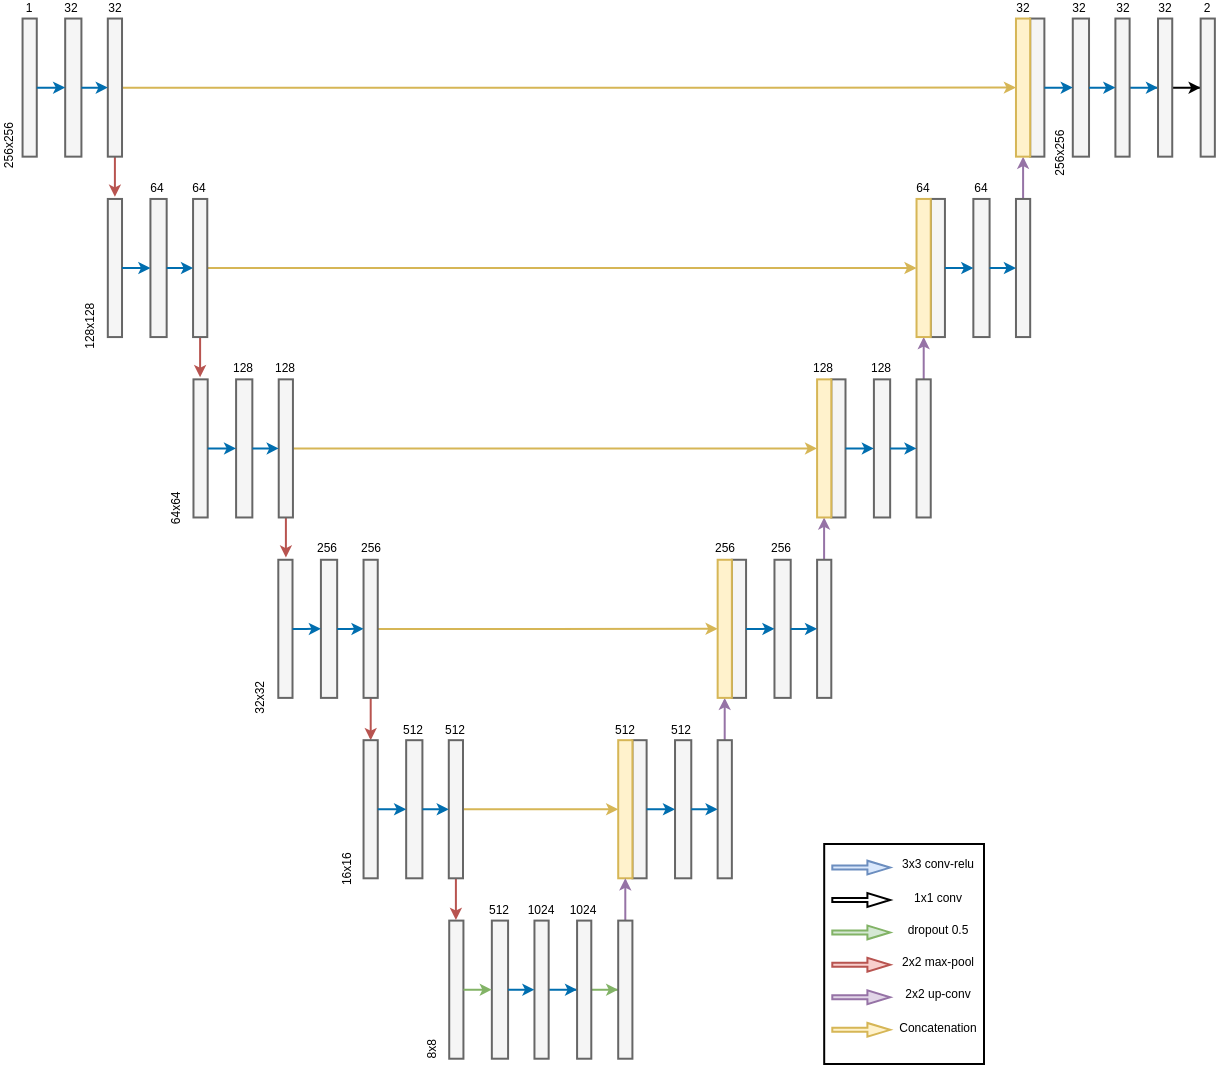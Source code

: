 <mxfile version="16.2.2" type="device"><diagram id="p-GMptD0yD2DCWXto8iL" name="Page-1"><mxGraphModel dx="813" dy="446" grid="1" gridSize="10" guides="1" tooltips="1" connect="1" arrows="1" fold="1" page="1" pageScale="1" pageWidth="827" pageHeight="583" math="0" shadow="0"><root><mxCell id="0"/><mxCell id="1" parent="0"/><mxCell id="hl6rUc5tk5ZG-63amQmD-254" value="" style="rounded=0;whiteSpace=wrap;html=1;fontSize=6;strokeWidth=1;" vertex="1" parent="1"><mxGeometry x="430.1" y="430" width="79.9" height="110" as="geometry"/></mxCell><mxCell id="hl6rUc5tk5ZG-63amQmD-142" style="edgeStyle=orthogonalEdgeStyle;rounded=0;orthogonalLoop=1;jettySize=auto;html=1;endSize=3;strokeWidth=1;fillColor=#f8cecc;strokeColor=#b85450;" edge="1" parent="1" source="hl6rUc5tk5ZG-63amQmD-33"><mxGeometry relative="1" as="geometry"><mxPoint x="75.455" y="107" as="targetPoint"/></mxGeometry></mxCell><mxCell id="hl6rUc5tk5ZG-63amQmD-143" style="edgeStyle=orthogonalEdgeStyle;rounded=0;orthogonalLoop=1;jettySize=auto;html=1;endSize=3;strokeWidth=1;fillColor=#f8cecc;strokeColor=#b85450;" edge="1" parent="1" source="hl6rUc5tk5ZG-63amQmD-18"><mxGeometry relative="1" as="geometry"><mxPoint x="118.08" y="197" as="targetPoint"/></mxGeometry></mxCell><mxCell id="hl6rUc5tk5ZG-63amQmD-144" style="edgeStyle=orthogonalEdgeStyle;rounded=0;orthogonalLoop=1;jettySize=auto;html=1;endSize=3;strokeWidth=1;fillColor=#f8cecc;strokeColor=#b85450;" edge="1" parent="1" source="hl6rUc5tk5ZG-63amQmD-46"><mxGeometry relative="1" as="geometry"><mxPoint x="160.916" y="287" as="targetPoint"/></mxGeometry></mxCell><mxCell id="hl6rUc5tk5ZG-63amQmD-43" value="" style="rounded=0;whiteSpace=wrap;html=1;fillColor=#f5f5f5;strokeColor=#666666;fontColor=#333333;" vertex="1" parent="1"><mxGeometry x="114.742" y="197.681" width="7.104" height="69.059" as="geometry"/></mxCell><mxCell id="hl6rUc5tk5ZG-63amQmD-44" value="" style="rounded=0;whiteSpace=wrap;html=1;fillColor=#f5f5f5;strokeColor=#666666;fontColor=#333333;" vertex="1" parent="1"><mxGeometry x="136.052" y="197.683" width="8.12" height="69.056" as="geometry"/></mxCell><mxCell id="hl6rUc5tk5ZG-63amQmD-45" style="edgeStyle=orthogonalEdgeStyle;rounded=0;orthogonalLoop=1;jettySize=auto;html=1;entryX=0;entryY=0.5;entryDx=0;entryDy=0;strokeWidth=1;endSize=3;fillColor=#1ba1e2;strokeColor=#006EAF;" edge="1" parent="1" source="hl6rUc5tk5ZG-63amQmD-43" target="hl6rUc5tk5ZG-63amQmD-44"><mxGeometry relative="1" as="geometry"><Array as="points"><mxPoint x="128.645" y="232.045"/><mxPoint x="128.645" y="232.045"/></Array></mxGeometry></mxCell><mxCell id="hl6rUc5tk5ZG-63amQmD-209" style="edgeStyle=orthogonalEdgeStyle;rounded=0;orthogonalLoop=1;jettySize=auto;html=1;entryX=0;entryY=0.5;entryDx=0;entryDy=0;fontSize=6;endSize=3;strokeWidth=1;fillColor=#fff2cc;strokeColor=#d6b656;" edge="1" parent="1" source="hl6rUc5tk5ZG-63amQmD-46" target="hl6rUc5tk5ZG-63amQmD-197"><mxGeometry relative="1" as="geometry"/></mxCell><mxCell id="hl6rUc5tk5ZG-63amQmD-46" value="" style="rounded=0;whiteSpace=wrap;html=1;fillColor=#f5f5f5;strokeColor=#666666;fontColor=#333333;" vertex="1" parent="1"><mxGeometry x="157.364" y="197.681" width="7.104" height="69.059" as="geometry"/></mxCell><mxCell id="hl6rUc5tk5ZG-63amQmD-47" style="edgeStyle=orthogonalEdgeStyle;rounded=0;orthogonalLoop=1;jettySize=auto;html=1;entryX=0;entryY=0.5;entryDx=0;entryDy=0;strokeWidth=1;endSize=3;fillColor=#1ba1e2;strokeColor=#006EAF;" edge="1" parent="1" source="hl6rUc5tk5ZG-63amQmD-44" target="hl6rUc5tk5ZG-63amQmD-46"><mxGeometry relative="1" as="geometry"><Array as="points"><mxPoint x="150.565" y="232.045"/><mxPoint x="150.565" y="232.045"/></Array></mxGeometry></mxCell><mxCell id="hl6rUc5tk5ZG-63amQmD-48" value="128" style="text;html=1;strokeColor=none;fillColor=none;align=center;verticalAlign=middle;whiteSpace=wrap;rounded=0;opacity=10;fontSize=6;" vertex="1" parent="1"><mxGeometry x="128.949" y="190.411" width="21.311" height="3.635" as="geometry"/></mxCell><mxCell id="hl6rUc5tk5ZG-63amQmD-49" value="128" style="text;html=1;strokeColor=none;fillColor=none;align=center;verticalAlign=middle;whiteSpace=wrap;rounded=0;opacity=10;fontSize=6;" vertex="1" parent="1"><mxGeometry x="150.261" y="190.411" width="21.311" height="3.635" as="geometry"/></mxCell><mxCell id="hl6rUc5tk5ZG-63amQmD-52" value="64x64" style="text;html=1;strokeColor=none;fillColor=none;align=center;verticalAlign=middle;whiteSpace=wrap;rounded=0;opacity=10;rotation=-90;fontSize=6;" vertex="1" parent="1"><mxGeometry x="95.46" y="257.653" width="21.311" height="7.269" as="geometry"/></mxCell><mxCell id="hl6rUc5tk5ZG-63amQmD-130" value="" style="rounded=0;whiteSpace=wrap;html=1;fillColor=#f5f5f5;strokeColor=#666666;fontColor=#333333;" vertex="1" parent="1"><mxGeometry x="242.61" y="468.298" width="7.104" height="69.059" as="geometry"/></mxCell><mxCell id="hl6rUc5tk5ZG-63amQmD-131" value="" style="rounded=0;whiteSpace=wrap;html=1;fillColor=#f5f5f5;strokeColor=#666666;fontColor=#333333;" vertex="1" parent="1"><mxGeometry x="263.92" y="468.301" width="8.12" height="69.056" as="geometry"/></mxCell><mxCell id="hl6rUc5tk5ZG-63amQmD-132" style="edgeStyle=orthogonalEdgeStyle;rounded=0;orthogonalLoop=1;jettySize=auto;html=1;entryX=0;entryY=0.5;entryDx=0;entryDy=0;strokeWidth=1;endSize=3;fillColor=#d5e8d4;strokeColor=#82b366;" edge="1" source="hl6rUc5tk5ZG-63amQmD-130" target="hl6rUc5tk5ZG-63amQmD-131" parent="1"><mxGeometry relative="1" as="geometry"><Array as="points"><mxPoint x="256.513" y="502.662"/><mxPoint x="256.513" y="502.662"/></Array></mxGeometry></mxCell><mxCell id="hl6rUc5tk5ZG-63amQmD-176" style="edgeStyle=orthogonalEdgeStyle;rounded=0;orthogonalLoop=1;jettySize=auto;html=1;fontSize=6;endSize=3;strokeWidth=1;fillColor=#1ba1e2;strokeColor=#006EAF;" edge="1" parent="1" source="hl6rUc5tk5ZG-63amQmD-133" target="hl6rUc5tk5ZG-63amQmD-150"><mxGeometry relative="1" as="geometry"/></mxCell><mxCell id="hl6rUc5tk5ZG-63amQmD-133" value="" style="rounded=0;whiteSpace=wrap;html=1;fillColor=#f5f5f5;strokeColor=#666666;fontColor=#333333;" vertex="1" parent="1"><mxGeometry x="285.232" y="468.298" width="7.104" height="69.059" as="geometry"/></mxCell><mxCell id="hl6rUc5tk5ZG-63amQmD-134" style="edgeStyle=orthogonalEdgeStyle;rounded=0;orthogonalLoop=1;jettySize=auto;html=1;entryX=0;entryY=0.5;entryDx=0;entryDy=0;strokeWidth=1;endSize=3;fillColor=#1ba1e2;strokeColor=#006EAF;" edge="1" source="hl6rUc5tk5ZG-63amQmD-131" target="hl6rUc5tk5ZG-63amQmD-133" parent="1"><mxGeometry relative="1" as="geometry"><Array as="points"><mxPoint x="278.433" y="502.662"/><mxPoint x="278.433" y="502.662"/></Array></mxGeometry></mxCell><mxCell id="hl6rUc5tk5ZG-63amQmD-135" value="512" style="text;html=1;strokeColor=none;fillColor=none;align=center;verticalAlign=middle;whiteSpace=wrap;rounded=0;opacity=10;fontSize=6;" vertex="1" parent="1"><mxGeometry x="256.817" y="461.029" width="21.311" height="3.635" as="geometry"/></mxCell><mxCell id="hl6rUc5tk5ZG-63amQmD-136" value="1024" style="text;html=1;strokeColor=none;fillColor=none;align=center;verticalAlign=middle;whiteSpace=wrap;rounded=0;opacity=10;fontSize=6;" vertex="1" parent="1"><mxGeometry x="278.129" y="461.029" width="21.311" height="3.635" as="geometry"/></mxCell><mxCell id="hl6rUc5tk5ZG-63amQmD-139" value="8x8" style="text;html=1;strokeColor=none;fillColor=none;align=center;verticalAlign=middle;whiteSpace=wrap;rounded=0;opacity=10;rotation=-90;fontSize=6;" vertex="1" parent="1"><mxGeometry x="223.328" y="528.27" width="21.311" height="7.269" as="geometry"/></mxCell><mxCell id="hl6rUc5tk5ZG-63amQmD-145" style="edgeStyle=orthogonalEdgeStyle;rounded=0;orthogonalLoop=1;jettySize=auto;html=1;endSize=3;strokeWidth=1;fillColor=#f8cecc;strokeColor=#b85450;" edge="1" parent="1" source="hl6rUc5tk5ZG-63amQmD-122" target="hl6rUc5tk5ZG-63amQmD-108"><mxGeometry relative="1" as="geometry"/></mxCell><mxCell id="hl6rUc5tk5ZG-63amQmD-146" style="edgeStyle=orthogonalEdgeStyle;rounded=0;orthogonalLoop=1;jettySize=auto;html=1;entryX=0.5;entryY=0;entryDx=0;entryDy=0;endSize=3;strokeWidth=1;fillColor=#f8cecc;strokeColor=#b85450;" edge="1" parent="1" source="hl6rUc5tk5ZG-63amQmD-111" target="hl6rUc5tk5ZG-63amQmD-130"><mxGeometry relative="1" as="geometry"><Array as="points"><mxPoint x="245.87" y="468"/><mxPoint x="245.87" y="468"/></Array></mxGeometry></mxCell><mxCell id="hl6rUc5tk5ZG-63amQmD-108" value="" style="rounded=0;whiteSpace=wrap;html=1;fillColor=#f5f5f5;strokeColor=#666666;fontColor=#333333;" vertex="1" parent="1"><mxGeometry x="199.774" y="378.092" width="7.104" height="69.059" as="geometry"/></mxCell><mxCell id="hl6rUc5tk5ZG-63amQmD-109" value="" style="rounded=0;whiteSpace=wrap;html=1;fillColor=#f5f5f5;strokeColor=#666666;fontColor=#333333;" vertex="1" parent="1"><mxGeometry x="221.084" y="378.095" width="8.12" height="69.056" as="geometry"/></mxCell><mxCell id="hl6rUc5tk5ZG-63amQmD-110" style="edgeStyle=orthogonalEdgeStyle;rounded=0;orthogonalLoop=1;jettySize=auto;html=1;entryX=0;entryY=0.5;entryDx=0;entryDy=0;strokeWidth=1;endSize=3;fillColor=#1ba1e2;strokeColor=#006EAF;" edge="1" parent="1" source="hl6rUc5tk5ZG-63amQmD-108" target="hl6rUc5tk5ZG-63amQmD-109"><mxGeometry relative="1" as="geometry"><Array as="points"><mxPoint x="213.677" y="412.456"/><mxPoint x="213.677" y="412.456"/></Array></mxGeometry></mxCell><mxCell id="hl6rUc5tk5ZG-63amQmD-211" style="edgeStyle=orthogonalEdgeStyle;rounded=0;orthogonalLoop=1;jettySize=auto;html=1;entryX=0;entryY=0.5;entryDx=0;entryDy=0;fontSize=6;endSize=3;strokeWidth=1;fillColor=#fff2cc;strokeColor=#d6b656;" edge="1" parent="1" source="hl6rUc5tk5ZG-63amQmD-111" target="hl6rUc5tk5ZG-63amQmD-164"><mxGeometry relative="1" as="geometry"/></mxCell><mxCell id="hl6rUc5tk5ZG-63amQmD-111" value="" style="rounded=0;whiteSpace=wrap;html=1;fillColor=#f5f5f5;strokeColor=#666666;fontColor=#333333;" vertex="1" parent="1"><mxGeometry x="242.397" y="378.092" width="7.104" height="69.059" as="geometry"/></mxCell><mxCell id="hl6rUc5tk5ZG-63amQmD-112" style="edgeStyle=orthogonalEdgeStyle;rounded=0;orthogonalLoop=1;jettySize=auto;html=1;entryX=0;entryY=0.5;entryDx=0;entryDy=0;strokeWidth=1;endSize=3;fillColor=#1ba1e2;strokeColor=#006EAF;" edge="1" parent="1" source="hl6rUc5tk5ZG-63amQmD-109" target="hl6rUc5tk5ZG-63amQmD-111"><mxGeometry relative="1" as="geometry"><Array as="points"><mxPoint x="235.597" y="412.456"/><mxPoint x="235.597" y="412.456"/></Array></mxGeometry></mxCell><mxCell id="hl6rUc5tk5ZG-63amQmD-113" value="512" style="text;html=1;strokeColor=none;fillColor=none;align=center;verticalAlign=middle;whiteSpace=wrap;rounded=0;opacity=10;fontSize=6;" vertex="1" parent="1"><mxGeometry x="213.982" y="370.823" width="21.311" height="3.635" as="geometry"/></mxCell><mxCell id="hl6rUc5tk5ZG-63amQmD-114" value="512" style="text;html=1;strokeColor=none;fillColor=none;align=center;verticalAlign=middle;whiteSpace=wrap;rounded=0;opacity=10;fontSize=6;" vertex="1" parent="1"><mxGeometry x="235.293" y="370.823" width="21.311" height="3.635" as="geometry"/></mxCell><mxCell id="hl6rUc5tk5ZG-63amQmD-117" value="16x16" style="text;html=1;strokeColor=none;fillColor=none;align=center;verticalAlign=middle;whiteSpace=wrap;rounded=0;opacity=10;rotation=-90;fontSize=6;" vertex="1" parent="1"><mxGeometry x="180.492" y="438.064" width="21.311" height="7.269" as="geometry"/></mxCell><mxCell id="hl6rUc5tk5ZG-63amQmD-15" value="" style="rounded=0;whiteSpace=wrap;html=1;fillColor=#f5f5f5;strokeColor=#666666;fontColor=#333333;" vertex="1" parent="1"><mxGeometry x="71.906" y="107.475" width="7.104" height="69.059" as="geometry"/></mxCell><mxCell id="hl6rUc5tk5ZG-63amQmD-17" value="" style="rounded=0;whiteSpace=wrap;html=1;fillColor=#f5f5f5;strokeColor=#666666;fontColor=#333333;" vertex="1" parent="1"><mxGeometry x="93.216" y="107.478" width="8.12" height="69.056" as="geometry"/></mxCell><mxCell id="hl6rUc5tk5ZG-63amQmD-14" style="edgeStyle=orthogonalEdgeStyle;rounded=0;orthogonalLoop=1;jettySize=auto;html=1;entryX=0;entryY=0.5;entryDx=0;entryDy=0;strokeWidth=1;endSize=3;fillColor=#1ba1e2;strokeColor=#006EAF;" edge="1" parent="1" source="hl6rUc5tk5ZG-63amQmD-15" target="hl6rUc5tk5ZG-63amQmD-17"><mxGeometry relative="1" as="geometry"><Array as="points"><mxPoint x="85.809" y="141.839"/><mxPoint x="85.809" y="141.839"/></Array></mxGeometry></mxCell><mxCell id="hl6rUc5tk5ZG-63amQmD-212" style="edgeStyle=orthogonalEdgeStyle;rounded=0;orthogonalLoop=1;jettySize=auto;html=1;entryX=0;entryY=0.5;entryDx=0;entryDy=0;fontSize=6;endSize=3;strokeWidth=1;fillColor=#fff2cc;strokeColor=#d6b656;" edge="1" parent="1" source="hl6rUc5tk5ZG-63amQmD-18" target="hl6rUc5tk5ZG-63amQmD-207"><mxGeometry relative="1" as="geometry"/></mxCell><mxCell id="hl6rUc5tk5ZG-63amQmD-18" value="" style="rounded=0;whiteSpace=wrap;html=1;fillColor=#f5f5f5;strokeColor=#666666;fontColor=#333333;" vertex="1" parent="1"><mxGeometry x="114.529" y="107.475" width="7.104" height="69.059" as="geometry"/></mxCell><mxCell id="hl6rUc5tk5ZG-63amQmD-16" style="edgeStyle=orthogonalEdgeStyle;rounded=0;orthogonalLoop=1;jettySize=auto;html=1;entryX=0;entryY=0.5;entryDx=0;entryDy=0;strokeWidth=1;endSize=3;fillColor=#1ba1e2;strokeColor=#006EAF;" edge="1" parent="1" source="hl6rUc5tk5ZG-63amQmD-17" target="hl6rUc5tk5ZG-63amQmD-18"><mxGeometry relative="1" as="geometry"><Array as="points"><mxPoint x="107.729" y="141.839"/><mxPoint x="107.729" y="141.839"/></Array></mxGeometry></mxCell><mxCell id="hl6rUc5tk5ZG-63amQmD-20" value="64" style="text;html=1;strokeColor=none;fillColor=none;align=center;verticalAlign=middle;whiteSpace=wrap;rounded=0;opacity=10;fontSize=6;" vertex="1" parent="1"><mxGeometry x="86.113" y="100.206" width="21.311" height="3.635" as="geometry"/></mxCell><mxCell id="hl6rUc5tk5ZG-63amQmD-21" value="64" style="text;html=1;strokeColor=none;fillColor=none;align=center;verticalAlign=middle;whiteSpace=wrap;rounded=0;opacity=10;fontSize=6;" vertex="1" parent="1"><mxGeometry x="107.425" y="100.206" width="21.311" height="3.635" as="geometry"/></mxCell><mxCell id="hl6rUc5tk5ZG-63amQmD-27" value="128x128" style="text;html=1;strokeColor=none;fillColor=none;align=center;verticalAlign=middle;whiteSpace=wrap;rounded=0;opacity=10;rotation=-90;fontSize=6;" vertex="1" parent="1"><mxGeometry x="52.624" y="167.447" width="21.311" height="7.269" as="geometry"/></mxCell><mxCell id="hl6rUc5tk5ZG-63amQmD-30" value="" style="rounded=0;whiteSpace=wrap;html=1;fillColor=#f5f5f5;strokeColor=#666666;fontColor=#333333;" vertex="1" parent="1"><mxGeometry x="29.28" y="17.269" width="7.104" height="69.059" as="geometry"/></mxCell><mxCell id="hl6rUc5tk5ZG-63amQmD-31" value="" style="rounded=0;whiteSpace=wrap;html=1;fillColor=#f5f5f5;strokeColor=#666666;fontColor=#333333;" vertex="1" parent="1"><mxGeometry x="50.591" y="17.272" width="8.12" height="69.056" as="geometry"/></mxCell><mxCell id="hl6rUc5tk5ZG-63amQmD-32" style="edgeStyle=orthogonalEdgeStyle;rounded=0;orthogonalLoop=1;jettySize=auto;html=1;entryX=0;entryY=0.5;entryDx=0;entryDy=0;strokeWidth=1;endSize=3;fillColor=#1ba1e2;strokeColor=#006EAF;" edge="1" parent="1" source="hl6rUc5tk5ZG-63amQmD-30" target="hl6rUc5tk5ZG-63amQmD-31"><mxGeometry relative="1" as="geometry"><Array as="points"><mxPoint x="43.183" y="51.633"/><mxPoint x="43.183" y="51.633"/></Array></mxGeometry></mxCell><mxCell id="hl6rUc5tk5ZG-63amQmD-237" style="edgeStyle=orthogonalEdgeStyle;rounded=0;orthogonalLoop=1;jettySize=auto;html=1;entryX=0;entryY=0.5;entryDx=0;entryDy=0;fontSize=6;endSize=3;strokeWidth=1;fillColor=#fff2cc;strokeColor=#d6b656;" edge="1" parent="1" source="hl6rUc5tk5ZG-63amQmD-33" target="hl6rUc5tk5ZG-63amQmD-221"><mxGeometry relative="1" as="geometry"/></mxCell><mxCell id="hl6rUc5tk5ZG-63amQmD-33" value="" style="rounded=0;whiteSpace=wrap;html=1;fillColor=#f5f5f5;strokeColor=#666666;fontColor=#333333;" vertex="1" parent="1"><mxGeometry x="71.903" y="17.269" width="7.104" height="69.059" as="geometry"/></mxCell><mxCell id="hl6rUc5tk5ZG-63amQmD-34" style="edgeStyle=orthogonalEdgeStyle;rounded=0;orthogonalLoop=1;jettySize=auto;html=1;entryX=0;entryY=0.5;entryDx=0;entryDy=0;strokeWidth=1;endSize=3;fillColor=#1ba1e2;strokeColor=#006EAF;" edge="1" parent="1" source="hl6rUc5tk5ZG-63amQmD-31" target="hl6rUc5tk5ZG-63amQmD-33"><mxGeometry relative="1" as="geometry"><Array as="points"><mxPoint x="65.104" y="51.633"/><mxPoint x="65.104" y="51.633"/></Array></mxGeometry></mxCell><mxCell id="hl6rUc5tk5ZG-63amQmD-35" value="1" style="text;html=1;strokeColor=none;fillColor=none;align=center;verticalAlign=middle;whiteSpace=wrap;rounded=0;opacity=10;fontSize=6;" vertex="1" parent="1"><mxGeometry x="22.176" y="10" width="21.311" height="3.635" as="geometry"/></mxCell><mxCell id="hl6rUc5tk5ZG-63amQmD-36" value="32" style="text;html=1;strokeColor=none;fillColor=none;align=center;verticalAlign=middle;whiteSpace=wrap;rounded=0;opacity=10;fontSize=6;" vertex="1" parent="1"><mxGeometry x="43.488" y="10" width="21.311" height="3.635" as="geometry"/></mxCell><mxCell id="hl6rUc5tk5ZG-63amQmD-37" value="32" style="text;html=1;strokeColor=none;fillColor=none;align=center;verticalAlign=middle;whiteSpace=wrap;rounded=0;opacity=10;fontSize=6;" vertex="1" parent="1"><mxGeometry x="64.799" y="10" width="21.311" height="3.635" as="geometry"/></mxCell><mxCell id="hl6rUc5tk5ZG-63amQmD-119" value="" style="rounded=0;whiteSpace=wrap;html=1;fillColor=#f5f5f5;strokeColor=#666666;fontColor=#333333;" vertex="1" parent="1"><mxGeometry x="157.148" y="287.887" width="7.104" height="69.059" as="geometry"/></mxCell><mxCell id="hl6rUc5tk5ZG-63amQmD-120" value="" style="rounded=0;whiteSpace=wrap;html=1;fillColor=#f5f5f5;strokeColor=#666666;fontColor=#333333;" vertex="1" parent="1"><mxGeometry x="178.459" y="287.889" width="8.12" height="69.056" as="geometry"/></mxCell><mxCell id="hl6rUc5tk5ZG-63amQmD-121" style="edgeStyle=orthogonalEdgeStyle;rounded=0;orthogonalLoop=1;jettySize=auto;html=1;entryX=0;entryY=0.5;entryDx=0;entryDy=0;strokeWidth=1;endSize=3;fillColor=#1ba1e2;strokeColor=#006EAF;" edge="1" parent="1" source="hl6rUc5tk5ZG-63amQmD-119" target="hl6rUc5tk5ZG-63amQmD-120"><mxGeometry relative="1" as="geometry"><Array as="points"><mxPoint x="171.051" y="322.251"/><mxPoint x="171.051" y="322.251"/></Array></mxGeometry></mxCell><mxCell id="hl6rUc5tk5ZG-63amQmD-210" style="edgeStyle=orthogonalEdgeStyle;rounded=0;orthogonalLoop=1;jettySize=auto;html=1;entryX=0;entryY=0.5;entryDx=0;entryDy=0;fontSize=6;endSize=3;strokeWidth=1;fillColor=#fff2cc;strokeColor=#d6b656;" edge="1" parent="1" source="hl6rUc5tk5ZG-63amQmD-122" target="hl6rUc5tk5ZG-63amQmD-187"><mxGeometry relative="1" as="geometry"/></mxCell><mxCell id="hl6rUc5tk5ZG-63amQmD-122" value="" style="rounded=0;whiteSpace=wrap;html=1;fillColor=#f5f5f5;strokeColor=#666666;fontColor=#333333;" vertex="1" parent="1"><mxGeometry x="199.771" y="287.887" width="7.104" height="69.059" as="geometry"/></mxCell><mxCell id="hl6rUc5tk5ZG-63amQmD-123" style="edgeStyle=orthogonalEdgeStyle;rounded=0;orthogonalLoop=1;jettySize=auto;html=1;entryX=0;entryY=0.5;entryDx=0;entryDy=0;strokeWidth=1;endSize=3;fillColor=#1ba1e2;strokeColor=#006EAF;" edge="1" parent="1" source="hl6rUc5tk5ZG-63amQmD-120" target="hl6rUc5tk5ZG-63amQmD-122"><mxGeometry relative="1" as="geometry"><Array as="points"><mxPoint x="192.972" y="322.251"/><mxPoint x="192.972" y="322.251"/></Array></mxGeometry></mxCell><mxCell id="hl6rUc5tk5ZG-63amQmD-125" value="256" style="text;html=1;strokeColor=none;fillColor=none;align=center;verticalAlign=middle;whiteSpace=wrap;rounded=0;opacity=10;fontSize=6;" vertex="1" parent="1"><mxGeometry x="171.356" y="280.617" width="21.311" height="3.635" as="geometry"/></mxCell><mxCell id="hl6rUc5tk5ZG-63amQmD-126" value="256" style="text;html=1;strokeColor=none;fillColor=none;align=center;verticalAlign=middle;whiteSpace=wrap;rounded=0;opacity=10;fontSize=6;" vertex="1" parent="1"><mxGeometry x="192.667" y="280.617" width="21.311" height="3.635" as="geometry"/></mxCell><mxCell id="hl6rUc5tk5ZG-63amQmD-129" value="32x32&lt;span style=&quot;white-space: pre&quot;&gt;&#9;&lt;/span&gt;" style="text;html=1;strokeColor=none;fillColor=none;align=center;verticalAlign=middle;whiteSpace=wrap;rounded=0;opacity=10;rotation=-90;fontSize=6;" vertex="1" parent="1"><mxGeometry x="137.867" y="347.858" width="21.311" height="7.269" as="geometry"/></mxCell><mxCell id="hl6rUc5tk5ZG-63amQmD-178" style="edgeStyle=orthogonalEdgeStyle;rounded=0;orthogonalLoop=1;jettySize=auto;html=1;fontSize=6;endSize=3;strokeWidth=1;fillColor=#d5e8d4;strokeColor=#82b366;" edge="1" parent="1" source="hl6rUc5tk5ZG-63amQmD-150" target="hl6rUc5tk5ZG-63amQmD-173"><mxGeometry relative="1" as="geometry"/></mxCell><mxCell id="hl6rUc5tk5ZG-63amQmD-150" value="" style="rounded=0;whiteSpace=wrap;html=1;fillColor=#f5f5f5;strokeColor=#666666;fontColor=#333333;" vertex="1" parent="1"><mxGeometry x="306.542" y="468.298" width="7.104" height="69.059" as="geometry"/></mxCell><mxCell id="hl6rUc5tk5ZG-63amQmD-154" value="" style="rounded=0;whiteSpace=wrap;html=1;fillColor=#f5f5f5;strokeColor=#666666;fontColor=#333333;" vertex="1" parent="1"><mxGeometry x="334.204" y="378.092" width="7.104" height="69.059" as="geometry"/></mxCell><mxCell id="hl6rUc5tk5ZG-63amQmD-155" value="" style="rounded=0;whiteSpace=wrap;html=1;fillColor=#f5f5f5;strokeColor=#666666;fontColor=#333333;" vertex="1" parent="1"><mxGeometry x="355.514" y="378.095" width="8.12" height="69.056" as="geometry"/></mxCell><mxCell id="hl6rUc5tk5ZG-63amQmD-156" style="edgeStyle=orthogonalEdgeStyle;rounded=0;orthogonalLoop=1;jettySize=auto;html=1;entryX=0;entryY=0.5;entryDx=0;entryDy=0;strokeWidth=1;endSize=3;fillColor=#1ba1e2;strokeColor=#006EAF;" edge="1" source="hl6rUc5tk5ZG-63amQmD-154" target="hl6rUc5tk5ZG-63amQmD-155" parent="1"><mxGeometry relative="1" as="geometry"><Array as="points"><mxPoint x="348.107" y="412.456"/><mxPoint x="348.107" y="412.456"/></Array></mxGeometry></mxCell><mxCell id="hl6rUc5tk5ZG-63amQmD-233" style="edgeStyle=orthogonalEdgeStyle;rounded=0;orthogonalLoop=1;jettySize=auto;html=1;fontSize=6;endSize=3;strokeWidth=1;fillColor=#e1d5e7;strokeColor=#9673a6;" edge="1" parent="1" source="hl6rUc5tk5ZG-63amQmD-157" target="hl6rUc5tk5ZG-63amQmD-187"><mxGeometry relative="1" as="geometry"/></mxCell><mxCell id="hl6rUc5tk5ZG-63amQmD-157" value="" style="rounded=0;whiteSpace=wrap;html=1;fillColor=#f5f5f5;strokeColor=#666666;fontColor=#333333;" vertex="1" parent="1"><mxGeometry x="376.827" y="378.092" width="7.104" height="69.059" as="geometry"/></mxCell><mxCell id="hl6rUc5tk5ZG-63amQmD-158" style="edgeStyle=orthogonalEdgeStyle;rounded=0;orthogonalLoop=1;jettySize=auto;html=1;entryX=0;entryY=0.5;entryDx=0;entryDy=0;strokeWidth=1;endSize=3;fillColor=#1ba1e2;strokeColor=#006EAF;" edge="1" source="hl6rUc5tk5ZG-63amQmD-155" target="hl6rUc5tk5ZG-63amQmD-157" parent="1"><mxGeometry relative="1" as="geometry"><Array as="points"><mxPoint x="370.027" y="412.456"/><mxPoint x="370.027" y="412.456"/></Array></mxGeometry></mxCell><mxCell id="hl6rUc5tk5ZG-63amQmD-159" value="512" style="text;html=1;strokeColor=none;fillColor=none;align=center;verticalAlign=middle;whiteSpace=wrap;rounded=0;opacity=10;fontSize=6;" vertex="1" parent="1"><mxGeometry x="348.412" y="370.823" width="21.311" height="3.635" as="geometry"/></mxCell><mxCell id="hl6rUc5tk5ZG-63amQmD-164" value="" style="rounded=0;whiteSpace=wrap;html=1;fillColor=#fff2cc;strokeColor=#d6b656;" vertex="1" parent="1"><mxGeometry x="327.104" y="378.092" width="7.104" height="69.059" as="geometry"/></mxCell><mxCell id="hl6rUc5tk5ZG-63amQmD-165" value="512" style="text;html=1;strokeColor=none;fillColor=none;align=center;verticalAlign=middle;whiteSpace=wrap;rounded=0;opacity=10;fontSize=6;" vertex="1" parent="1"><mxGeometry x="320.002" y="370.823" width="21.311" height="3.635" as="geometry"/></mxCell><mxCell id="hl6rUc5tk5ZG-63amQmD-232" style="edgeStyle=orthogonalEdgeStyle;rounded=0;orthogonalLoop=1;jettySize=auto;html=1;fontSize=6;endSize=3;strokeWidth=1;fillColor=#e1d5e7;strokeColor=#9673a6;" edge="1" parent="1" source="hl6rUc5tk5ZG-63amQmD-173" target="hl6rUc5tk5ZG-63amQmD-164"><mxGeometry relative="1" as="geometry"/></mxCell><mxCell id="hl6rUc5tk5ZG-63amQmD-173" value="" style="rounded=0;whiteSpace=wrap;html=1;fillColor=#f5f5f5;strokeColor=#666666;fontColor=#333333;" vertex="1" parent="1"><mxGeometry x="327.102" y="468.298" width="7.104" height="69.059" as="geometry"/></mxCell><mxCell id="hl6rUc5tk5ZG-63amQmD-175" value="1024" style="text;html=1;strokeColor=none;fillColor=none;align=center;verticalAlign=middle;whiteSpace=wrap;rounded=0;opacity=10;fontSize=6;" vertex="1" parent="1"><mxGeometry x="299.439" y="461.029" width="21.311" height="3.635" as="geometry"/></mxCell><mxCell id="hl6rUc5tk5ZG-63amQmD-179" value="" style="rounded=0;whiteSpace=wrap;html=1;fillColor=#f5f5f5;strokeColor=#666666;fontColor=#333333;" vertex="1" parent="1"><mxGeometry x="383.924" y="287.882" width="7.104" height="69.059" as="geometry"/></mxCell><mxCell id="hl6rUc5tk5ZG-63amQmD-180" value="" style="rounded=0;whiteSpace=wrap;html=1;fillColor=#f5f5f5;strokeColor=#666666;fontColor=#333333;" vertex="1" parent="1"><mxGeometry x="405.234" y="287.885" width="8.12" height="69.056" as="geometry"/></mxCell><mxCell id="hl6rUc5tk5ZG-63amQmD-181" style="edgeStyle=orthogonalEdgeStyle;rounded=0;orthogonalLoop=1;jettySize=auto;html=1;entryX=0;entryY=0.5;entryDx=0;entryDy=0;strokeWidth=1;endSize=3;fillColor=#1ba1e2;strokeColor=#006EAF;" edge="1" source="hl6rUc5tk5ZG-63amQmD-179" target="hl6rUc5tk5ZG-63amQmD-180" parent="1"><mxGeometry relative="1" as="geometry"><Array as="points"><mxPoint x="397.827" y="322.246"/><mxPoint x="397.827" y="322.246"/></Array></mxGeometry></mxCell><mxCell id="hl6rUc5tk5ZG-63amQmD-234" style="edgeStyle=orthogonalEdgeStyle;rounded=0;orthogonalLoop=1;jettySize=auto;html=1;fontSize=6;endSize=3;strokeWidth=1;fillColor=#e1d5e7;strokeColor=#9673a6;" edge="1" parent="1" source="hl6rUc5tk5ZG-63amQmD-182" target="hl6rUc5tk5ZG-63amQmD-197"><mxGeometry relative="1" as="geometry"/></mxCell><mxCell id="hl6rUc5tk5ZG-63amQmD-182" value="" style="rounded=0;whiteSpace=wrap;html=1;fillColor=#f5f5f5;strokeColor=#666666;fontColor=#333333;" vertex="1" parent="1"><mxGeometry x="426.547" y="287.882" width="7.104" height="69.059" as="geometry"/></mxCell><mxCell id="hl6rUc5tk5ZG-63amQmD-183" style="edgeStyle=orthogonalEdgeStyle;rounded=0;orthogonalLoop=1;jettySize=auto;html=1;entryX=0;entryY=0.5;entryDx=0;entryDy=0;strokeWidth=1;endSize=3;fillColor=#1ba1e2;strokeColor=#006EAF;" edge="1" source="hl6rUc5tk5ZG-63amQmD-180" target="hl6rUc5tk5ZG-63amQmD-182" parent="1"><mxGeometry relative="1" as="geometry"><Array as="points"><mxPoint x="419.747" y="322.246"/><mxPoint x="419.747" y="322.246"/></Array></mxGeometry></mxCell><mxCell id="hl6rUc5tk5ZG-63amQmD-184" value="256" style="text;html=1;strokeColor=none;fillColor=none;align=center;verticalAlign=middle;whiteSpace=wrap;rounded=0;opacity=10;fontSize=6;" vertex="1" parent="1"><mxGeometry x="398.132" y="280.613" width="21.311" height="3.635" as="geometry"/></mxCell><mxCell id="hl6rUc5tk5ZG-63amQmD-187" value="" style="rounded=0;whiteSpace=wrap;html=1;fillColor=#fff2cc;strokeColor=#d6b656;" vertex="1" parent="1"><mxGeometry x="376.824" y="287.882" width="7.104" height="69.059" as="geometry"/></mxCell><mxCell id="hl6rUc5tk5ZG-63amQmD-188" value="256" style="text;html=1;strokeColor=none;fillColor=none;align=center;verticalAlign=middle;whiteSpace=wrap;rounded=0;opacity=10;fontSize=6;" vertex="1" parent="1"><mxGeometry x="369.722" y="280.613" width="21.311" height="3.635" as="geometry"/></mxCell><mxCell id="hl6rUc5tk5ZG-63amQmD-189" value="" style="rounded=0;whiteSpace=wrap;html=1;fillColor=#f5f5f5;strokeColor=#666666;fontColor=#333333;" vertex="1" parent="1"><mxGeometry x="433.644" y="197.682" width="7.104" height="69.059" as="geometry"/></mxCell><mxCell id="hl6rUc5tk5ZG-63amQmD-190" value="" style="rounded=0;whiteSpace=wrap;html=1;fillColor=#f5f5f5;strokeColor=#666666;fontColor=#333333;" vertex="1" parent="1"><mxGeometry x="454.954" y="197.685" width="8.12" height="69.056" as="geometry"/></mxCell><mxCell id="hl6rUc5tk5ZG-63amQmD-191" style="edgeStyle=orthogonalEdgeStyle;rounded=0;orthogonalLoop=1;jettySize=auto;html=1;entryX=0;entryY=0.5;entryDx=0;entryDy=0;strokeWidth=1;endSize=3;fillColor=#1ba1e2;strokeColor=#006EAF;" edge="1" source="hl6rUc5tk5ZG-63amQmD-189" target="hl6rUc5tk5ZG-63amQmD-190" parent="1"><mxGeometry relative="1" as="geometry"><Array as="points"><mxPoint x="447.547" y="232.046"/><mxPoint x="447.547" y="232.046"/></Array></mxGeometry></mxCell><mxCell id="hl6rUc5tk5ZG-63amQmD-235" style="edgeStyle=orthogonalEdgeStyle;rounded=0;orthogonalLoop=1;jettySize=auto;html=1;fontSize=6;endSize=3;strokeWidth=1;fillColor=#e1d5e7;strokeColor=#9673a6;" edge="1" parent="1" source="hl6rUc5tk5ZG-63amQmD-192" target="hl6rUc5tk5ZG-63amQmD-207"><mxGeometry relative="1" as="geometry"/></mxCell><mxCell id="hl6rUc5tk5ZG-63amQmD-192" value="" style="rounded=0;whiteSpace=wrap;html=1;fillColor=#f5f5f5;strokeColor=#666666;fontColor=#333333;" vertex="1" parent="1"><mxGeometry x="476.267" y="197.682" width="7.104" height="69.059" as="geometry"/></mxCell><mxCell id="hl6rUc5tk5ZG-63amQmD-193" style="edgeStyle=orthogonalEdgeStyle;rounded=0;orthogonalLoop=1;jettySize=auto;html=1;entryX=0;entryY=0.5;entryDx=0;entryDy=0;strokeWidth=1;endSize=3;fillColor=#1ba1e2;strokeColor=#006EAF;" edge="1" source="hl6rUc5tk5ZG-63amQmD-190" target="hl6rUc5tk5ZG-63amQmD-192" parent="1"><mxGeometry relative="1" as="geometry"><Array as="points"><mxPoint x="469.467" y="232.046"/><mxPoint x="469.467" y="232.046"/></Array></mxGeometry></mxCell><mxCell id="hl6rUc5tk5ZG-63amQmD-194" value="128" style="text;html=1;strokeColor=none;fillColor=none;align=center;verticalAlign=middle;whiteSpace=wrap;rounded=0;opacity=10;fontSize=6;" vertex="1" parent="1"><mxGeometry x="447.852" y="190.413" width="21.311" height="3.635" as="geometry"/></mxCell><mxCell id="hl6rUc5tk5ZG-63amQmD-197" value="" style="rounded=0;whiteSpace=wrap;html=1;fillColor=#fff2cc;strokeColor=#d6b656;" vertex="1" parent="1"><mxGeometry x="426.544" y="197.682" width="7.104" height="69.059" as="geometry"/></mxCell><mxCell id="hl6rUc5tk5ZG-63amQmD-198" value="128" style="text;html=1;strokeColor=none;fillColor=none;align=center;verticalAlign=middle;whiteSpace=wrap;rounded=0;opacity=10;fontSize=6;" vertex="1" parent="1"><mxGeometry x="419.442" y="190.413" width="21.311" height="3.635" as="geometry"/></mxCell><mxCell id="hl6rUc5tk5ZG-63amQmD-199" value="" style="rounded=0;whiteSpace=wrap;html=1;fillColor=#f5f5f5;strokeColor=#666666;fontColor=#333333;" vertex="1" parent="1"><mxGeometry x="483.364" y="107.472" width="7.104" height="69.059" as="geometry"/></mxCell><mxCell id="hl6rUc5tk5ZG-63amQmD-200" value="" style="rounded=0;whiteSpace=wrap;html=1;fillColor=#f5f5f5;strokeColor=#666666;fontColor=#333333;" vertex="1" parent="1"><mxGeometry x="504.674" y="107.475" width="8.12" height="69.056" as="geometry"/></mxCell><mxCell id="hl6rUc5tk5ZG-63amQmD-201" style="edgeStyle=orthogonalEdgeStyle;rounded=0;orthogonalLoop=1;jettySize=auto;html=1;entryX=0;entryY=0.5;entryDx=0;entryDy=0;strokeWidth=1;endSize=3;fillColor=#1ba1e2;strokeColor=#006EAF;" edge="1" source="hl6rUc5tk5ZG-63amQmD-199" target="hl6rUc5tk5ZG-63amQmD-200" parent="1"><mxGeometry relative="1" as="geometry"><Array as="points"><mxPoint x="497.267" y="141.836"/><mxPoint x="497.267" y="141.836"/></Array></mxGeometry></mxCell><mxCell id="hl6rUc5tk5ZG-63amQmD-236" style="edgeStyle=orthogonalEdgeStyle;rounded=0;orthogonalLoop=1;jettySize=auto;html=1;fontSize=6;endSize=3;strokeWidth=1;fillColor=#e1d5e7;strokeColor=#9673a6;" edge="1" parent="1" source="hl6rUc5tk5ZG-63amQmD-202" target="hl6rUc5tk5ZG-63amQmD-221"><mxGeometry relative="1" as="geometry"/></mxCell><mxCell id="hl6rUc5tk5ZG-63amQmD-202" value="" style="rounded=0;whiteSpace=wrap;html=1;fillColor=#f5f5f5;strokeColor=#666666;fontColor=#333333;" vertex="1" parent="1"><mxGeometry x="525.987" y="107.472" width="7.104" height="69.059" as="geometry"/></mxCell><mxCell id="hl6rUc5tk5ZG-63amQmD-203" style="edgeStyle=orthogonalEdgeStyle;rounded=0;orthogonalLoop=1;jettySize=auto;html=1;entryX=0;entryY=0.5;entryDx=0;entryDy=0;strokeWidth=1;endSize=3;fillColor=#1ba1e2;strokeColor=#006EAF;" edge="1" source="hl6rUc5tk5ZG-63amQmD-200" target="hl6rUc5tk5ZG-63amQmD-202" parent="1"><mxGeometry relative="1" as="geometry"><Array as="points"><mxPoint x="519.187" y="141.836"/><mxPoint x="519.187" y="141.836"/></Array></mxGeometry></mxCell><mxCell id="hl6rUc5tk5ZG-63amQmD-204" value="64" style="text;html=1;strokeColor=none;fillColor=none;align=center;verticalAlign=middle;whiteSpace=wrap;rounded=0;opacity=10;fontSize=6;" vertex="1" parent="1"><mxGeometry x="497.572" y="100.203" width="21.311" height="3.635" as="geometry"/></mxCell><mxCell id="hl6rUc5tk5ZG-63amQmD-207" value="" style="rounded=0;whiteSpace=wrap;html=1;fillColor=#fff2cc;strokeColor=#d6b656;" vertex="1" parent="1"><mxGeometry x="476.264" y="107.472" width="7.104" height="69.059" as="geometry"/></mxCell><mxCell id="hl6rUc5tk5ZG-63amQmD-208" value="64" style="text;html=1;strokeColor=none;fillColor=none;align=center;verticalAlign=middle;whiteSpace=wrap;rounded=0;opacity=10;fontSize=6;" vertex="1" parent="1"><mxGeometry x="469.162" y="100.203" width="21.311" height="3.635" as="geometry"/></mxCell><mxCell id="hl6rUc5tk5ZG-63amQmD-213" value="" style="rounded=0;whiteSpace=wrap;html=1;fillColor=#f5f5f5;strokeColor=#666666;fontColor=#333333;" vertex="1" parent="1"><mxGeometry x="533.084" y="17.272" width="7.104" height="69.059" as="geometry"/></mxCell><mxCell id="hl6rUc5tk5ZG-63amQmD-214" value="" style="rounded=0;whiteSpace=wrap;html=1;fillColor=#f5f5f5;strokeColor=#666666;fontColor=#333333;" vertex="1" parent="1"><mxGeometry x="554.394" y="17.275" width="8.12" height="69.056" as="geometry"/></mxCell><mxCell id="hl6rUc5tk5ZG-63amQmD-215" style="edgeStyle=orthogonalEdgeStyle;rounded=0;orthogonalLoop=1;jettySize=auto;html=1;entryX=0;entryY=0.5;entryDx=0;entryDy=0;strokeWidth=1;endSize=3;fillColor=#1ba1e2;strokeColor=#006EAF;" edge="1" source="hl6rUc5tk5ZG-63amQmD-213" target="hl6rUc5tk5ZG-63amQmD-214" parent="1"><mxGeometry relative="1" as="geometry"><Array as="points"><mxPoint x="546.987" y="51.636"/><mxPoint x="546.987" y="51.636"/></Array></mxGeometry></mxCell><mxCell id="hl6rUc5tk5ZG-63amQmD-230" style="edgeStyle=orthogonalEdgeStyle;rounded=0;orthogonalLoop=1;jettySize=auto;html=1;fontSize=6;endSize=3;strokeWidth=1;fillColor=#1ba1e2;strokeColor=#006EAF;" edge="1" parent="1" source="hl6rUc5tk5ZG-63amQmD-216" target="hl6rUc5tk5ZG-63amQmD-225"><mxGeometry relative="1" as="geometry"/></mxCell><mxCell id="hl6rUc5tk5ZG-63amQmD-216" value="" style="rounded=0;whiteSpace=wrap;html=1;fillColor=#f5f5f5;strokeColor=#666666;fontColor=#333333;" vertex="1" parent="1"><mxGeometry x="575.707" y="17.272" width="7.104" height="69.059" as="geometry"/></mxCell><mxCell id="hl6rUc5tk5ZG-63amQmD-217" style="edgeStyle=orthogonalEdgeStyle;rounded=0;orthogonalLoop=1;jettySize=auto;html=1;entryX=0;entryY=0.5;entryDx=0;entryDy=0;strokeWidth=1;endSize=3;fillColor=#1ba1e2;strokeColor=#006EAF;" edge="1" source="hl6rUc5tk5ZG-63amQmD-214" target="hl6rUc5tk5ZG-63amQmD-216" parent="1"><mxGeometry relative="1" as="geometry"><Array as="points"><mxPoint x="568.907" y="51.636"/><mxPoint x="568.907" y="51.636"/></Array></mxGeometry></mxCell><mxCell id="hl6rUc5tk5ZG-63amQmD-218" value="32" style="text;html=1;strokeColor=none;fillColor=none;align=center;verticalAlign=middle;whiteSpace=wrap;rounded=0;opacity=10;fontSize=6;" vertex="1" parent="1"><mxGeometry x="547.292" y="10.003" width="21.311" height="3.635" as="geometry"/></mxCell><mxCell id="hl6rUc5tk5ZG-63amQmD-219" value="256x256" style="text;html=1;strokeColor=none;fillColor=none;align=center;verticalAlign=middle;whiteSpace=wrap;rounded=0;opacity=10;rotation=-90;fontSize=6;" vertex="1" parent="1"><mxGeometry x="536.636" y="80.874" width="21.311" height="7.269" as="geometry"/></mxCell><mxCell id="hl6rUc5tk5ZG-63amQmD-221" value="" style="rounded=0;whiteSpace=wrap;html=1;fillColor=#fff2cc;strokeColor=#d6b656;" vertex="1" parent="1"><mxGeometry x="525.984" y="17.272" width="7.104" height="69.059" as="geometry"/></mxCell><mxCell id="hl6rUc5tk5ZG-63amQmD-222" value="32" style="text;html=1;strokeColor=none;fillColor=none;align=center;verticalAlign=middle;whiteSpace=wrap;rounded=0;opacity=10;fontSize=6;" vertex="1" parent="1"><mxGeometry x="518.882" y="10.003" width="21.311" height="3.635" as="geometry"/></mxCell><mxCell id="hl6rUc5tk5ZG-63amQmD-223" value="32" style="text;html=1;strokeColor=none;fillColor=none;align=center;verticalAlign=middle;whiteSpace=wrap;rounded=0;opacity=10;fontSize=6;" vertex="1" parent="1"><mxGeometry x="568.602" y="10.003" width="21.311" height="3.635" as="geometry"/></mxCell><mxCell id="hl6rUc5tk5ZG-63amQmD-224" value="32" style="text;html=1;strokeColor=none;fillColor=none;align=center;verticalAlign=middle;whiteSpace=wrap;rounded=0;opacity=10;fontSize=6;" vertex="1" parent="1"><mxGeometry x="589.912" y="10.003" width="21.311" height="3.635" as="geometry"/></mxCell><mxCell id="hl6rUc5tk5ZG-63amQmD-231" style="edgeStyle=orthogonalEdgeStyle;rounded=0;orthogonalLoop=1;jettySize=auto;html=1;fontSize=6;endSize=3;strokeWidth=1;" edge="1" parent="1" source="hl6rUc5tk5ZG-63amQmD-225" target="hl6rUc5tk5ZG-63amQmD-227"><mxGeometry relative="1" as="geometry"/></mxCell><mxCell id="hl6rUc5tk5ZG-63amQmD-225" value="" style="rounded=0;whiteSpace=wrap;html=1;fillColor=#f5f5f5;strokeColor=#666666;fontColor=#333333;" vertex="1" parent="1"><mxGeometry x="597.017" y="17.272" width="7.104" height="69.059" as="geometry"/></mxCell><mxCell id="hl6rUc5tk5ZG-63amQmD-226" value="2" style="text;html=1;strokeColor=none;fillColor=none;align=center;verticalAlign=middle;whiteSpace=wrap;rounded=0;opacity=10;fontSize=6;" vertex="1" parent="1"><mxGeometry x="611.222" y="10.003" width="21.311" height="3.635" as="geometry"/></mxCell><mxCell id="hl6rUc5tk5ZG-63amQmD-227" value="" style="rounded=0;whiteSpace=wrap;html=1;fillColor=#f5f5f5;strokeColor=#666666;fontColor=#333333;" vertex="1" parent="1"><mxGeometry x="618.327" y="17.272" width="7.104" height="69.059" as="geometry"/></mxCell><mxCell id="hl6rUc5tk5ZG-63amQmD-262" value="" style="shape=flexArrow;endArrow=classic;html=1;rounded=0;fontSize=6;endSize=3.448;strokeWidth=1;endWidth=3.908;width=2;startSize=6;targetPerimeterSpacing=0;fillColor=#d5e8d4;strokeColor=#82b366;" edge="1" parent="1"><mxGeometry width="50" height="50" relative="1" as="geometry"><mxPoint x="433.65" y="474.2" as="sourcePoint"/><mxPoint x="463.55" y="474.2" as="targetPoint"/></mxGeometry></mxCell><mxCell id="hl6rUc5tk5ZG-63amQmD-263" value="dropout 0.5" style="text;html=1;strokeColor=none;fillColor=none;align=center;verticalAlign=middle;whiteSpace=wrap;rounded=0;fontSize=6;" vertex="1" parent="1"><mxGeometry x="456.92" y="466.2" width="60" height="13.35" as="geometry"/></mxCell><mxCell id="hl6rUc5tk5ZG-63amQmD-258" value="" style="shape=flexArrow;endArrow=classic;html=1;rounded=0;fontSize=6;endSize=3.448;strokeWidth=1;endWidth=3.908;width=2;startSize=6;targetPerimeterSpacing=0;" edge="1" parent="1"><mxGeometry width="50" height="50" relative="1" as="geometry"><mxPoint x="433.65" y="458" as="sourcePoint"/><mxPoint x="463.55" y="458" as="targetPoint"/></mxGeometry></mxCell><mxCell id="hl6rUc5tk5ZG-63amQmD-259" value="1x1 conv" style="text;html=1;strokeColor=none;fillColor=none;align=center;verticalAlign=middle;whiteSpace=wrap;rounded=0;fontSize=6;" vertex="1" parent="1"><mxGeometry x="456.92" y="450" width="60" height="13.35" as="geometry"/></mxCell><mxCell id="hl6rUc5tk5ZG-63amQmD-266" value="" style="shape=flexArrow;endArrow=classic;html=1;rounded=0;fontSize=6;endSize=3.448;strokeWidth=1;endWidth=3.908;width=2;startSize=6;targetPerimeterSpacing=0;fillColor=#f8cecc;strokeColor=#b85450;" edge="1" parent="1"><mxGeometry width="50" height="50" relative="1" as="geometry"><mxPoint x="433.65" y="490.4" as="sourcePoint"/><mxPoint x="463.55" y="490.4" as="targetPoint"/></mxGeometry></mxCell><mxCell id="hl6rUc5tk5ZG-63amQmD-267" value="2x2 max-pool" style="text;html=1;strokeColor=none;fillColor=none;align=center;verticalAlign=middle;whiteSpace=wrap;rounded=0;fontSize=6;" vertex="1" parent="1"><mxGeometry x="456.92" y="482.4" width="60" height="13.35" as="geometry"/></mxCell><mxCell id="hl6rUc5tk5ZG-63amQmD-270" value="" style="shape=flexArrow;endArrow=classic;html=1;rounded=0;fontSize=6;endSize=3.448;strokeWidth=1;endWidth=3.908;width=2;startSize=6;targetPerimeterSpacing=0;fillColor=#e1d5e7;strokeColor=#9673a6;" edge="1" parent="1"><mxGeometry width="50" height="50" relative="1" as="geometry"><mxPoint x="433.65" y="506.6" as="sourcePoint"/><mxPoint x="463.55" y="506.6" as="targetPoint"/></mxGeometry></mxCell><mxCell id="hl6rUc5tk5ZG-63amQmD-271" value="2x2 up-conv" style="text;html=1;strokeColor=none;fillColor=none;align=center;verticalAlign=middle;whiteSpace=wrap;rounded=0;fontSize=6;" vertex="1" parent="1"><mxGeometry x="456.92" y="498.6" width="60" height="13.35" as="geometry"/></mxCell><mxCell id="hl6rUc5tk5ZG-63amQmD-239" value="" style="shape=flexArrow;endArrow=classic;html=1;rounded=0;fontSize=6;endSize=3.448;strokeWidth=1;endWidth=3.908;width=2;startSize=6;targetPerimeterSpacing=0;fillColor=#dae8fc;strokeColor=#6c8ebf;" edge="1" parent="1"><mxGeometry width="50" height="50" relative="1" as="geometry"><mxPoint x="433.65" y="441.8" as="sourcePoint"/><mxPoint x="463.55" y="441.8" as="targetPoint"/></mxGeometry></mxCell><mxCell id="hl6rUc5tk5ZG-63amQmD-253" value="3x3 conv-relu" style="text;html=1;strokeColor=none;fillColor=none;align=center;verticalAlign=middle;whiteSpace=wrap;rounded=0;fontSize=6;" vertex="1" parent="1"><mxGeometry x="456.92" y="433.8" width="60" height="13.35" as="geometry"/></mxCell><mxCell id="hl6rUc5tk5ZG-63amQmD-278" value="" style="shape=flexArrow;endArrow=classic;html=1;rounded=0;fontSize=6;endSize=3.448;strokeWidth=1;endWidth=3.908;width=2;startSize=6;targetPerimeterSpacing=0;fillColor=#fff2cc;strokeColor=#d6b656;" edge="1" parent="1"><mxGeometry width="50" height="50" relative="1" as="geometry"><mxPoint x="433.65" y="522.92" as="sourcePoint"/><mxPoint x="463.55" y="522.92" as="targetPoint"/></mxGeometry></mxCell><mxCell id="hl6rUc5tk5ZG-63amQmD-279" value="&lt;div&gt;Concatenation&lt;/div&gt;" style="text;html=1;strokeColor=none;fillColor=none;align=center;verticalAlign=middle;whiteSpace=wrap;rounded=0;fontSize=6;" vertex="1" parent="1"><mxGeometry x="456.92" y="514.92" width="60" height="13.35" as="geometry"/></mxCell><mxCell id="hl6rUc5tk5ZG-63amQmD-281" value="256x256" style="text;html=1;strokeColor=none;fillColor=none;align=center;verticalAlign=middle;whiteSpace=wrap;rounded=0;opacity=10;rotation=-90;fontSize=6;" vertex="1" parent="1"><mxGeometry x="11.522" y="77.241" width="21.311" height="7.269" as="geometry"/></mxCell></root></mxGraphModel></diagram></mxfile>
